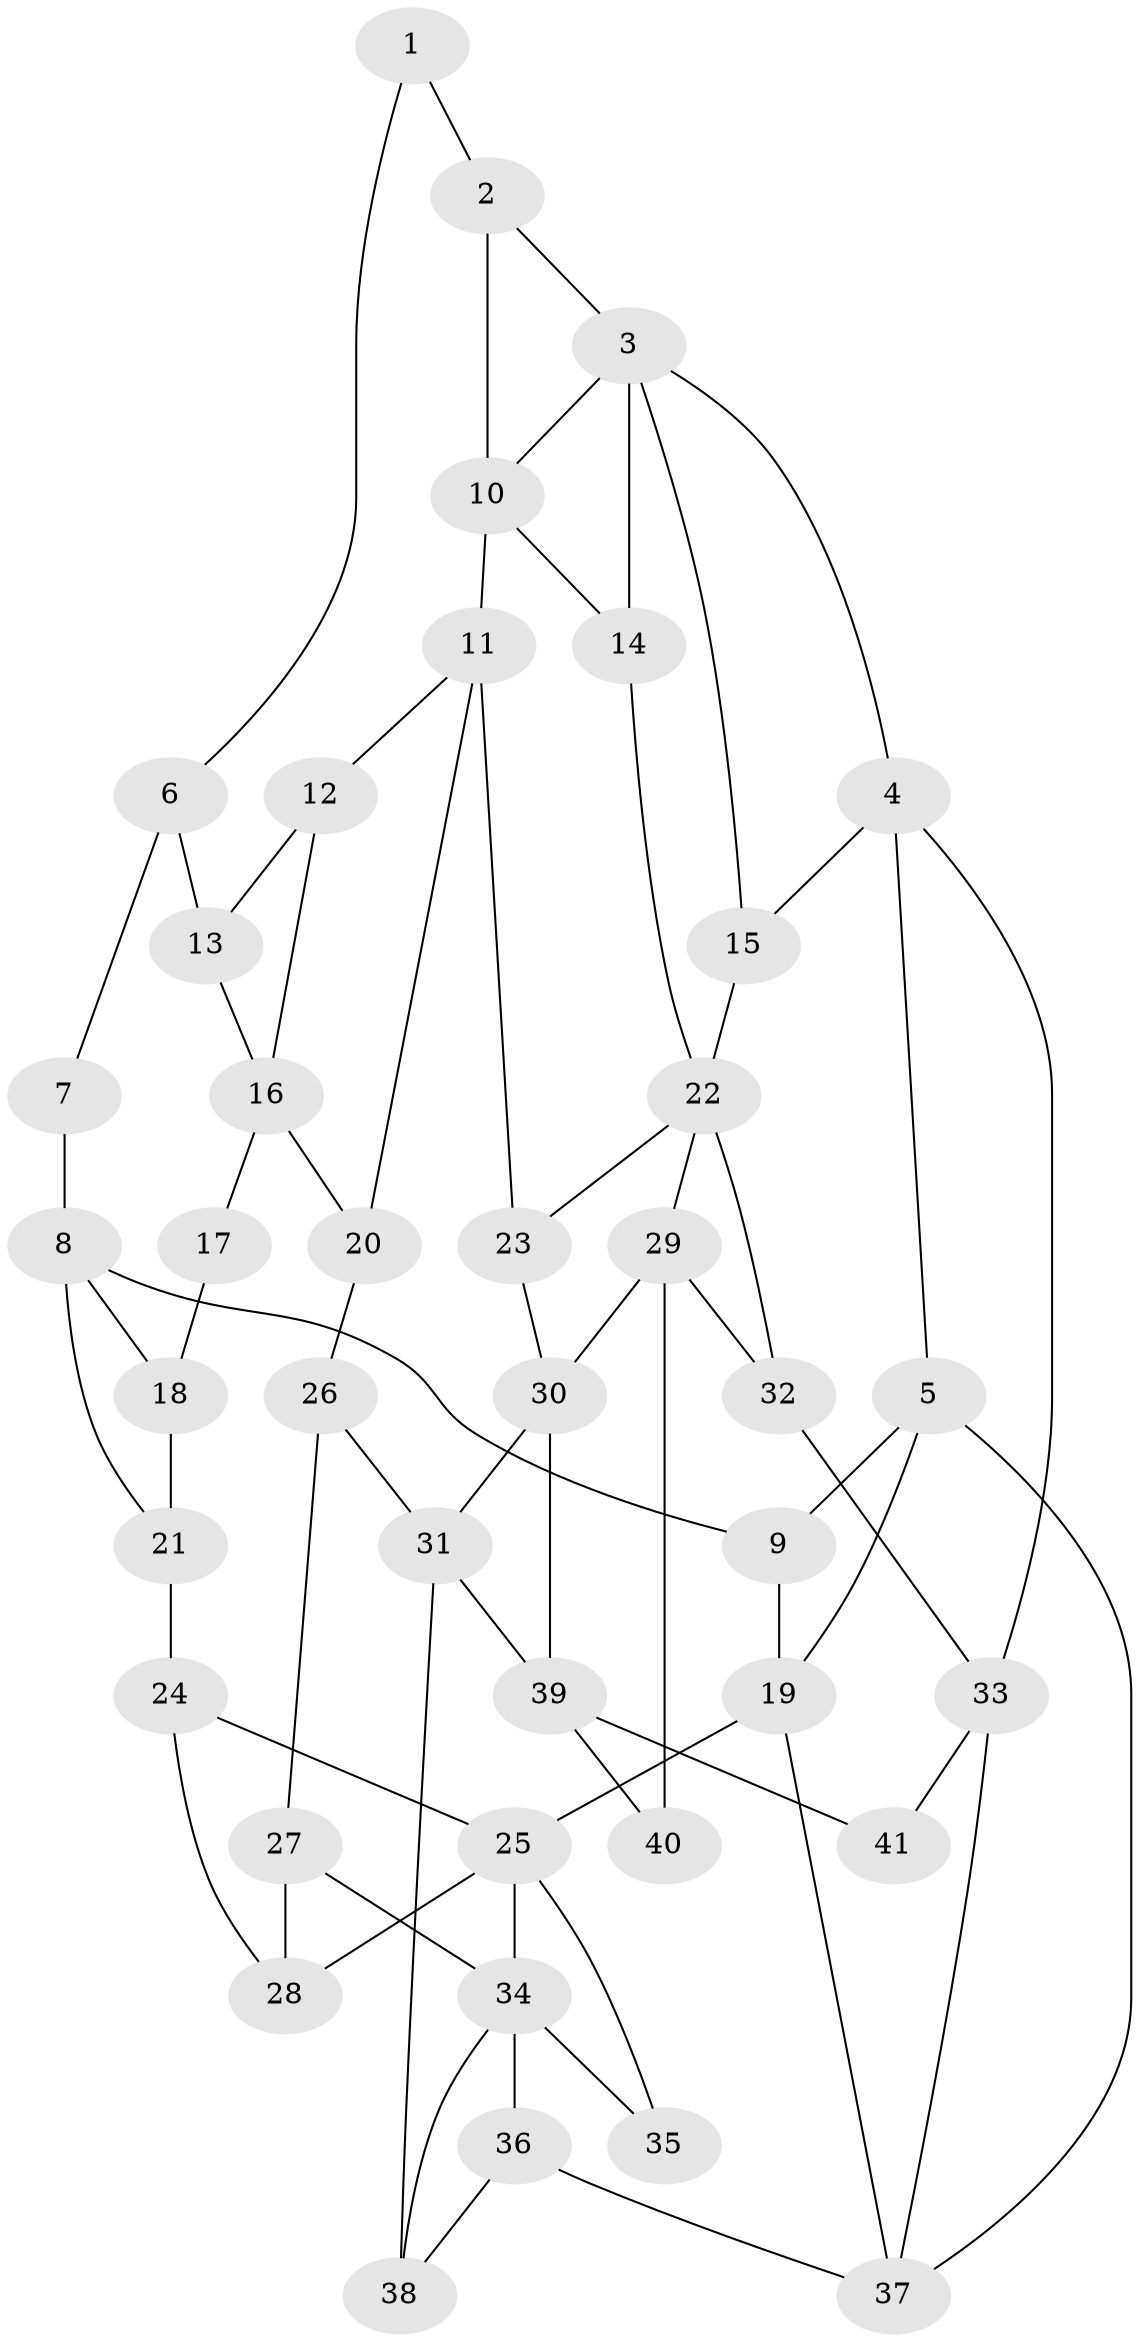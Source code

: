 // original degree distribution, {3: 0.024390243902439025, 4: 0.24390243902439024, 6: 0.21951219512195122, 5: 0.5121951219512195}
// Generated by graph-tools (version 1.1) at 2025/38/03/09/25 02:38:35]
// undirected, 41 vertices, 69 edges
graph export_dot {
graph [start="1"]
  node [color=gray90,style=filled];
  1;
  2;
  3;
  4;
  5;
  6;
  7;
  8;
  9;
  10;
  11;
  12;
  13;
  14;
  15;
  16;
  17;
  18;
  19;
  20;
  21;
  22;
  23;
  24;
  25;
  26;
  27;
  28;
  29;
  30;
  31;
  32;
  33;
  34;
  35;
  36;
  37;
  38;
  39;
  40;
  41;
  1 -- 2 [weight=1.0];
  1 -- 6 [weight=1.0];
  2 -- 3 [weight=1.0];
  2 -- 10 [weight=2.0];
  3 -- 4 [weight=1.0];
  3 -- 10 [weight=1.0];
  3 -- 14 [weight=1.0];
  3 -- 15 [weight=1.0];
  4 -- 5 [weight=1.0];
  4 -- 15 [weight=1.0];
  4 -- 33 [weight=1.0];
  5 -- 9 [weight=1.0];
  5 -- 19 [weight=1.0];
  5 -- 37 [weight=1.0];
  6 -- 7 [weight=1.0];
  6 -- 13 [weight=1.0];
  7 -- 8 [weight=2.0];
  8 -- 9 [weight=2.0];
  8 -- 18 [weight=1.0];
  8 -- 21 [weight=1.0];
  9 -- 19 [weight=2.0];
  10 -- 11 [weight=2.0];
  10 -- 14 [weight=1.0];
  11 -- 12 [weight=1.0];
  11 -- 20 [weight=1.0];
  11 -- 23 [weight=1.0];
  12 -- 13 [weight=1.0];
  12 -- 16 [weight=1.0];
  13 -- 16 [weight=1.0];
  14 -- 22 [weight=1.0];
  15 -- 22 [weight=1.0];
  16 -- 17 [weight=2.0];
  16 -- 20 [weight=2.0];
  17 -- 18 [weight=1.0];
  18 -- 21 [weight=1.0];
  19 -- 25 [weight=2.0];
  19 -- 37 [weight=1.0];
  20 -- 26 [weight=1.0];
  21 -- 24 [weight=1.0];
  22 -- 23 [weight=1.0];
  22 -- 29 [weight=1.0];
  22 -- 32 [weight=2.0];
  23 -- 30 [weight=1.0];
  24 -- 25 [weight=1.0];
  24 -- 28 [weight=1.0];
  25 -- 28 [weight=1.0];
  25 -- 34 [weight=1.0];
  25 -- 35 [weight=1.0];
  26 -- 27 [weight=1.0];
  26 -- 31 [weight=1.0];
  27 -- 28 [weight=1.0];
  27 -- 34 [weight=1.0];
  29 -- 30 [weight=2.0];
  29 -- 32 [weight=1.0];
  29 -- 40 [weight=2.0];
  30 -- 31 [weight=1.0];
  30 -- 39 [weight=1.0];
  31 -- 38 [weight=1.0];
  31 -- 39 [weight=2.0];
  32 -- 33 [weight=1.0];
  33 -- 37 [weight=1.0];
  33 -- 41 [weight=1.0];
  34 -- 35 [weight=2.0];
  34 -- 36 [weight=1.0];
  34 -- 38 [weight=1.0];
  36 -- 37 [weight=1.0];
  36 -- 38 [weight=1.0];
  39 -- 40 [weight=1.0];
  39 -- 41 [weight=2.0];
}
